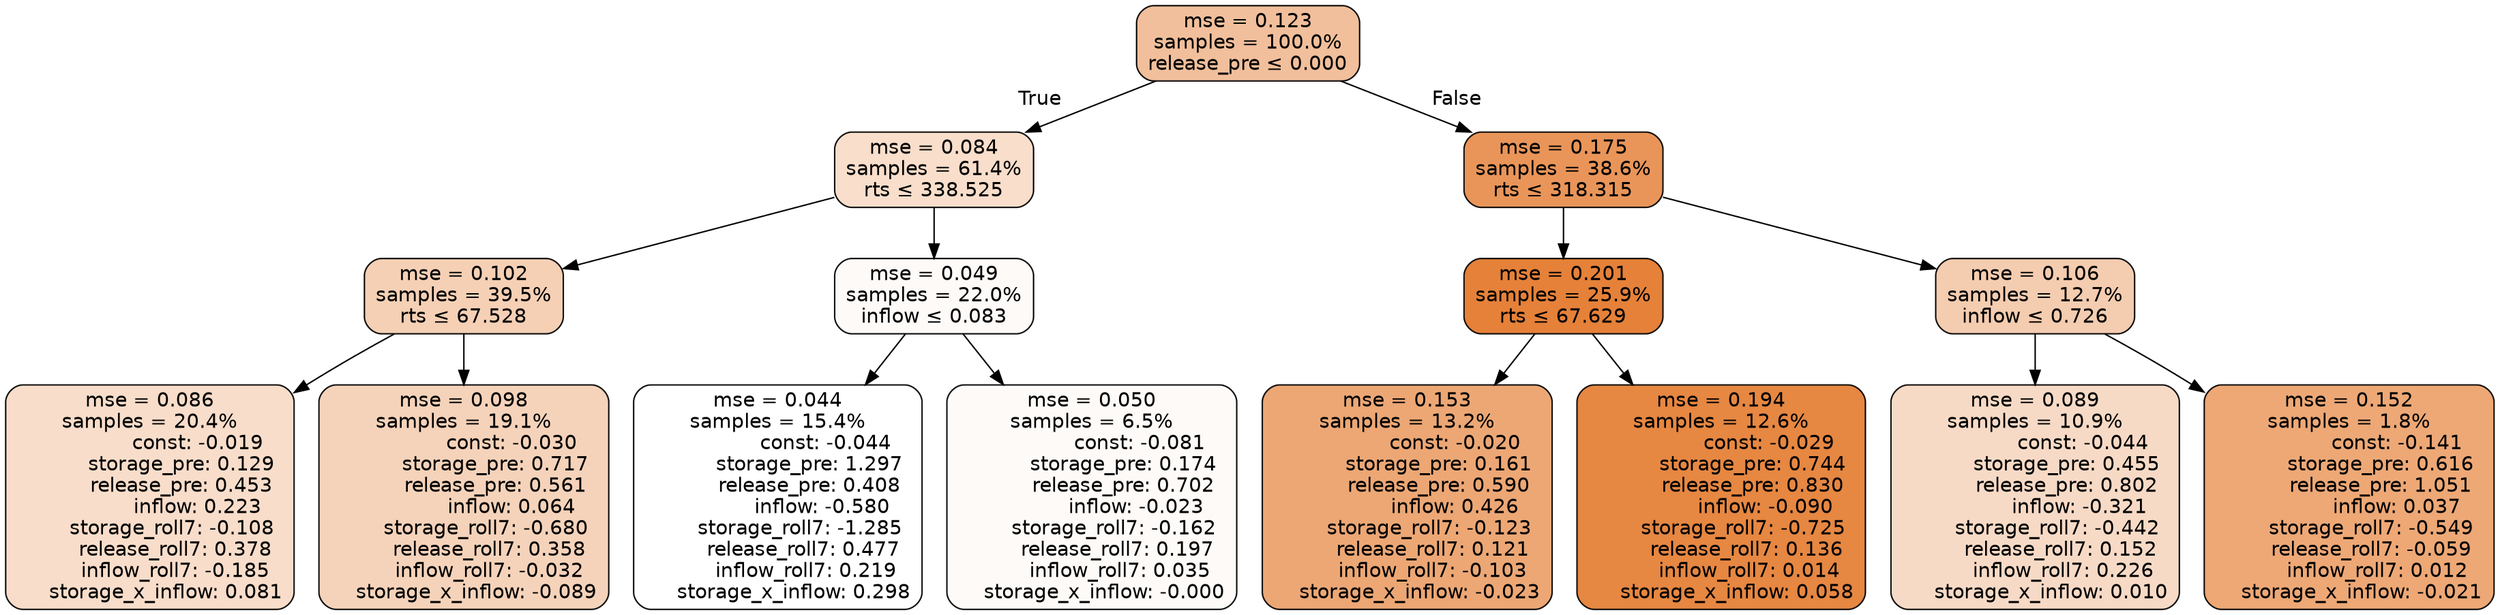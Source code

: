 digraph tree {
bgcolor="transparent"
node [shape=rectangle, style="filled, rounded", color="black", fontname=helvetica] ;
edge [fontname=helvetica] ;
	"0" [label="mse = 0.123
samples = 100.0%
release_pre &le; 0.000", fillcolor="#f1bf9b"]
	"1" [label="mse = 0.084
samples = 61.4%
rts &le; 338.525", fillcolor="#f8decb"]
	"2" [label="mse = 0.102
samples = 39.5%
rts &le; 67.528", fillcolor="#f5d0b5"]
	"3" [label="mse = 0.086
samples = 20.4%
               const: -0.019
          storage_pre: 0.129
          release_pre: 0.453
               inflow: 0.223
       storage_roll7: -0.108
        release_roll7: 0.378
        inflow_roll7: -0.185
     storage_x_inflow: 0.081", fillcolor="#f8ddca"]
	"4" [label="mse = 0.098
samples = 19.1%
               const: -0.030
          storage_pre: 0.717
          release_pre: 0.561
               inflow: 0.064
       storage_roll7: -0.680
        release_roll7: 0.358
        inflow_roll7: -0.032
    storage_x_inflow: -0.089", fillcolor="#f5d3ba"]
	"5" [label="mse = 0.049
samples = 22.0%
inflow &le; 0.083", fillcolor="#fefaf8"]
	"6" [label="mse = 0.044
samples = 15.4%
               const: -0.044
          storage_pre: 1.297
          release_pre: 0.408
              inflow: -0.580
       storage_roll7: -1.285
        release_roll7: 0.477
         inflow_roll7: 0.219
     storage_x_inflow: 0.298", fillcolor="#ffffff"]
	"7" [label="mse = 0.050
samples = 6.5%
               const: -0.081
          storage_pre: 0.174
          release_pre: 0.702
              inflow: -0.023
       storage_roll7: -0.162
        release_roll7: 0.197
         inflow_roll7: 0.035
    storage_x_inflow: -0.000", fillcolor="#fdfaf7"]
	"8" [label="mse = 0.175
samples = 38.6%
rts &le; 318.315", fillcolor="#e99559"]
	"9" [label="mse = 0.201
samples = 25.9%
rts &le; 67.629", fillcolor="#e58139"]
	"10" [label="mse = 0.153
samples = 13.2%
               const: -0.020
          storage_pre: 0.161
          release_pre: 0.590
               inflow: 0.426
       storage_roll7: -0.123
        release_roll7: 0.121
        inflow_roll7: -0.103
    storage_x_inflow: -0.023", fillcolor="#eca775"]
	"11" [label="mse = 0.194
samples = 12.6%
               const: -0.029
          storage_pre: 0.744
          release_pre: 0.830
              inflow: -0.090
       storage_roll7: -0.725
        release_roll7: 0.136
         inflow_roll7: 0.014
     storage_x_inflow: 0.058", fillcolor="#e68742"]
	"12" [label="mse = 0.106
samples = 12.7%
inflow &le; 0.726", fillcolor="#f4ccb0"]
	"13" [label="mse = 0.089
samples = 10.9%
               const: -0.044
          storage_pre: 0.455
          release_pre: 0.802
              inflow: -0.321
       storage_roll7: -0.442
        release_roll7: 0.152
         inflow_roll7: 0.226
     storage_x_inflow: 0.010", fillcolor="#f7dac6"]
	"14" [label="mse = 0.152
samples = 1.8%
               const: -0.141
          storage_pre: 0.616
          release_pre: 1.051
               inflow: 0.037
       storage_roll7: -0.549
       release_roll7: -0.059
         inflow_roll7: 0.012
    storage_x_inflow: -0.021", fillcolor="#eda876"]

	"0" -> "1" [labeldistance=2.5, labelangle=45, headlabel="True"]
	"1" -> "2"
	"2" -> "3"
	"2" -> "4"
	"1" -> "5"
	"5" -> "6"
	"5" -> "7"
	"0" -> "8" [labeldistance=2.5, labelangle=-45, headlabel="False"]
	"8" -> "9"
	"9" -> "10"
	"9" -> "11"
	"8" -> "12"
	"12" -> "13"
	"12" -> "14"
}